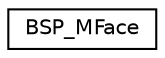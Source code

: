 digraph G
{
  edge [fontname="Helvetica",fontsize="10",labelfontname="Helvetica",labelfontsize="10"];
  node [fontname="Helvetica",fontsize="10",shape=record];
  rankdir=LR;
  Node1 [label="BSP_MFace",height=0.2,width=0.4,color="black", fillcolor="white", style="filled",URL="$d4/d1d/classBSP__MFace.html"];
}
